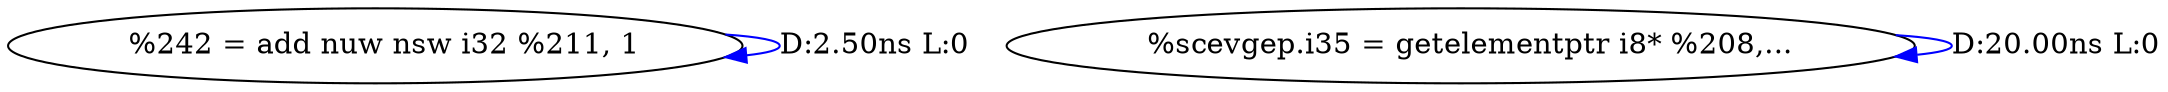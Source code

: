 digraph {
Node0x306bed0[label="  %242 = add nuw nsw i32 %211, 1"];
Node0x306bed0 -> Node0x306bed0[label="D:2.50ns L:0",color=blue];
Node0x306bfb0[label="  %scevgep.i35 = getelementptr i8* %208,..."];
Node0x306bfb0 -> Node0x306bfb0[label="D:20.00ns L:0",color=blue];
}
